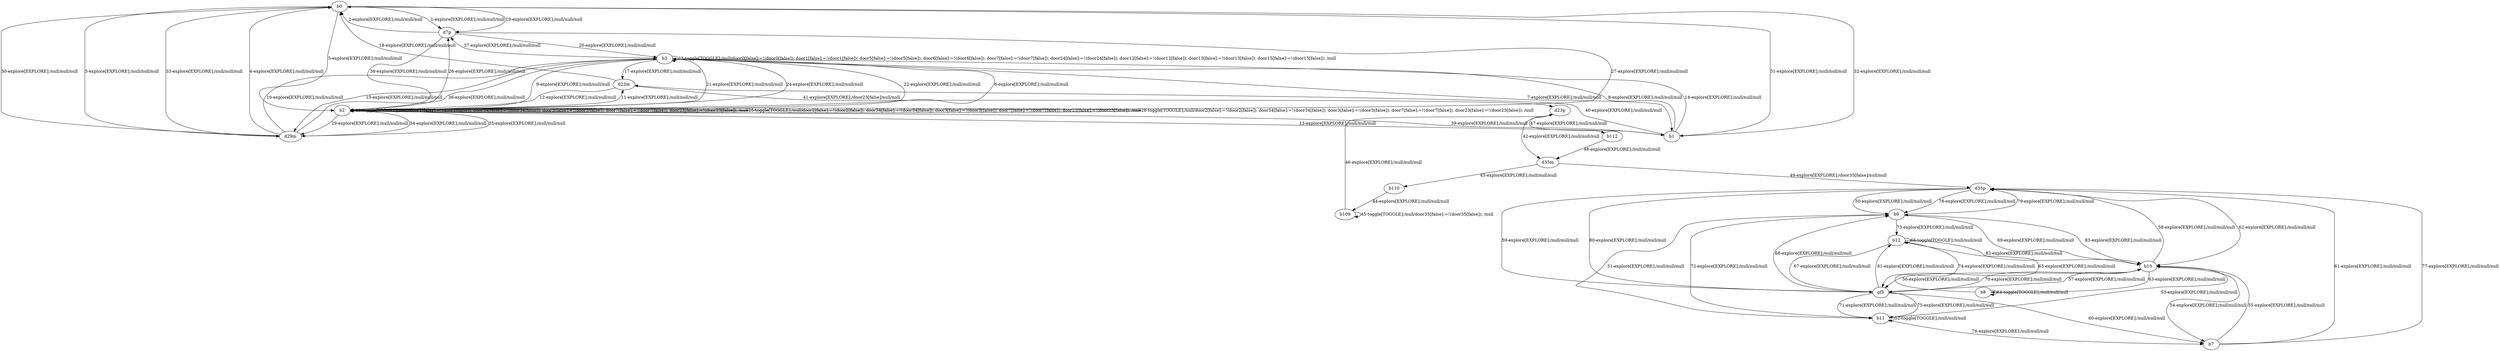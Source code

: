 # Total number of goals covered by this test: 1
# b10 --> b9

digraph g {
"b0" -> "d7p" [label = "1-explore[EXPLORE];/null/null/null"];
"d7p" -> "b0" [label = "2-explore[EXPLORE];/null/null/null"];
"b0" -> "d29m" [label = "3-explore[EXPLORE];/null/null/null"];
"d29m" -> "b0" [label = "4-explore[EXPLORE];/null/null/null"];
"b0" -> "b2" [label = "5-explore[EXPLORE];/null/null/null"];
"b2" -> "b3" [label = "6-explore[EXPLORE];/null/null/null"];
"b3" -> "b1" [label = "7-explore[EXPLORE];/null/null/null"];
"b1" -> "b3" [label = "8-explore[EXPLORE];/null/null/null"];
"b3" -> "b2" [label = "9-explore[EXPLORE];/null/null/null"];
"b2" -> "b2" [label = "10-toggle[TOGGLE];/null/door2[false]:=!(door2[false]); door34[false]:=!(door34[false]); door3[false]:=!(door3[false]); door7[false]:=!(door7[false]); door23[false]:=!(door23[false]); /null"];
"b2" -> "d23m" [label = "11-explore[EXPLORE];/null/null/null"];
"d23m" -> "b2" [label = "12-explore[EXPLORE];/null/null/null"];
"b2" -> "b1" [label = "13-explore[EXPLORE];/null/null/null"];
"b1" -> "b3" [label = "14-explore[EXPLORE];/null/null/null"];
"b3" -> "d29m" [label = "15-explore[EXPLORE];/null/null/null"];
"d29m" -> "b3" [label = "16-explore[EXPLORE];/null/null/null"];
"b3" -> "d23m" [label = "17-explore[EXPLORE];/null/null/null"];
"d23m" -> "b0" [label = "18-explore[EXPLORE];/null/null/null"];
"b0" -> "d7p" [label = "19-explore[EXPLORE];/null/null/null"];
"d7p" -> "b3" [label = "20-explore[EXPLORE];/null/null/null"];
"b3" -> "b2" [label = "21-explore[EXPLORE];/null/null/null"];
"b2" -> "b3" [label = "22-explore[EXPLORE];/null/null/null"];
"b3" -> "b3" [label = "23-toggle[TOGGLE];/null/door0[false]:=!(door0[false]); door1[false]:=!(door1[false]); door5[false]:=!(door5[false]); door6[false]:=!(door6[false]); door7[false]:=!(door7[false]); door24[false]:=!(door24[false]); door12[false]:=!(door12[false]); door13[false]:=!(door13[false]); door15[false]:=!(door15[false]); /null"];
"b3" -> "b2" [label = "24-explore[EXPLORE];/null/null/null"];
"b2" -> "b2" [label = "25-toggle[TOGGLE];/null/door2[false]:=!(door2[false]); door34[false]:=!(door34[false]); door3[false]:=!(door3[false]); door7[false]:=!(door7[false]); door23[false]:=!(door23[false]); /null"];
"b2" -> "d7p" [label = "26-explore[EXPLORE];/null/null/null"];
"d7p" -> "b2" [label = "27-explore[EXPLORE];/null/null/null"];
"b2" -> "b2" [label = "28-toggle[TOGGLE];/null/door2[false]:=!(door2[false]); door34[false]:=!(door34[false]); door3[false]:=!(door3[false]); door7[false]:=!(door7[false]); door23[false]:=!(door23[false]); /null"];
"b2" -> "d29m" [label = "29-explore[EXPLORE];/null/null/null"];
"d29m" -> "b0" [label = "30-explore[EXPLORE];/null/null/null"];
"b0" -> "b1" [label = "31-explore[EXPLORE];/null/null/null"];
"b1" -> "b0" [label = "32-explore[EXPLORE];/null/null/null"];
"b0" -> "d29m" [label = "33-explore[EXPLORE];/null/null/null"];
"d29m" -> "b2" [label = "34-explore[EXPLORE];/null/null/null"];
"b2" -> "d29m" [label = "35-explore[EXPLORE];/null/null/null"];
"d29m" -> "b3" [label = "36-explore[EXPLORE];/null/null/null"];
"b3" -> "d7p" [label = "37-explore[EXPLORE];/null/null/null"];
"d7p" -> "b2" [label = "38-explore[EXPLORE];/null/null/null"];
"b2" -> "b1" [label = "39-explore[EXPLORE];/null/null/null"];
"b1" -> "d23m" [label = "40-explore[EXPLORE];/null/null/null"];
"d23m" -> "d23p" [label = "41-explore[EXPLORE];/door23[false]/null/null"];
"d23p" -> "d35m" [label = "42-explore[EXPLORE];/null/null/null"];
"d35m" -> "b110" [label = "43-explore[EXPLORE];/null/null/null"];
"b110" -> "b109" [label = "44-explore[EXPLORE];/null/null/null"];
"b109" -> "b109" [label = "45-toggle[TOGGLE];/null/door35[false]:=!(door35[false]); /null"];
"b109" -> "d23p" [label = "46-explore[EXPLORE];/null/null/null"];
"d23p" -> "b112" [label = "47-explore[EXPLORE];/null/null/null"];
"b112" -> "d35m" [label = "48-explore[EXPLORE];/null/null/null"];
"d35m" -> "d35p" [label = "49-explore[EXPLORE];/door35[false]/null/null"];
"d35p" -> "b9" [label = "50-explore[EXPLORE];/null/null/null"];
"b9" -> "b11" [label = "51-explore[EXPLORE];/null/null/null"];
"b11" -> "b11" [label = "52-toggle[TOGGLE];/null/null/null"];
"b11" -> "b10" [label = "53-explore[EXPLORE];/null/null/null"];
"b10" -> "b7" [label = "54-explore[EXPLORE];/null/null/null"];
"b7" -> "b10" [label = "55-explore[EXPLORE];/null/null/null"];
"b10" -> "gf5" [label = "56-explore[EXPLORE];/null/null/null"];
"gf5" -> "b10" [label = "57-explore[EXPLORE];/null/null/null"];
"b10" -> "d35p" [label = "58-explore[EXPLORE];/null/null/null"];
"d35p" -> "gf5" [label = "59-explore[EXPLORE];/null/null/null"];
"gf5" -> "b7" [label = "60-explore[EXPLORE];/null/null/null"];
"b7" -> "d35p" [label = "61-explore[EXPLORE];/null/null/null"];
"d35p" -> "b10" [label = "62-explore[EXPLORE];/null/null/null"];
"b10" -> "b8" [label = "63-explore[EXPLORE];/null/null/null"];
"b8" -> "b8" [label = "64-toggle[TOGGLE];/null/null/null"];
"b8" -> "b12" [label = "65-explore[EXPLORE];/null/null/null"];
"b12" -> "b12" [label = "66-toggle[TOGGLE];/null/null/null"];
"b12" -> "gf5" [label = "67-explore[EXPLORE];/null/null/null"];
"gf5" -> "b9" [label = "68-explore[EXPLORE];/null/null/null"];
"b9" -> "b10" [label = "69-explore[EXPLORE];/null/null/null"];
"b10" -> "gf5" [label = "70-explore[EXPLORE];/null/null/null"];
"gf5" -> "b11" [label = "71-explore[EXPLORE];/null/null/null"];
"b11" -> "b9" [label = "72-explore[EXPLORE];/null/null/null"];
"b9" -> "b12" [label = "73-explore[EXPLORE];/null/null/null"];
"b12" -> "gf5" [label = "74-explore[EXPLORE];/null/null/null"];
"gf5" -> "b11" [label = "75-explore[EXPLORE];/null/null/null"];
"b11" -> "b7" [label = "76-explore[EXPLORE];/null/null/null"];
"b7" -> "d35p" [label = "77-explore[EXPLORE];/null/null/null"];
"d35p" -> "b9" [label = "78-explore[EXPLORE];/null/null/null"];
"b9" -> "d35p" [label = "79-explore[EXPLORE];/null/null/null"];
"d35p" -> "gf5" [label = "80-explore[EXPLORE];/null/null/null"];
"gf5" -> "b12" [label = "81-explore[EXPLORE];/null/null/null"];
"b12" -> "b10" [label = "82-explore[EXPLORE];/null/null/null"];
"b10" -> "b9" [label = "83-explore[EXPLORE];/null/null/null"];
}